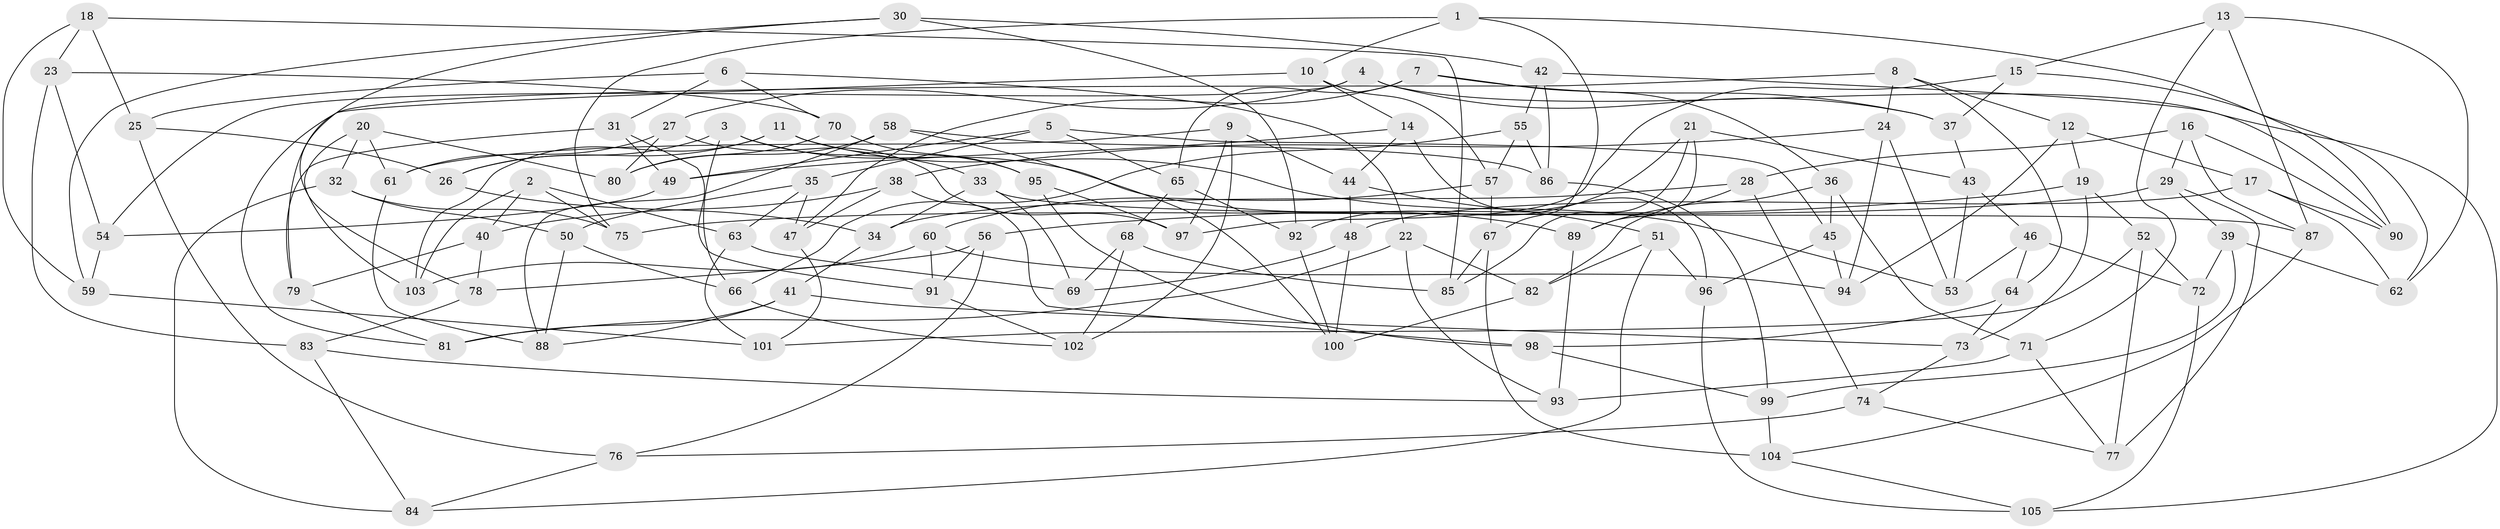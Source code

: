 // Generated by graph-tools (version 1.1) at 2025/56/03/09/25 04:56:49]
// undirected, 105 vertices, 210 edges
graph export_dot {
graph [start="1"]
  node [color=gray90,style=filled];
  1;
  2;
  3;
  4;
  5;
  6;
  7;
  8;
  9;
  10;
  11;
  12;
  13;
  14;
  15;
  16;
  17;
  18;
  19;
  20;
  21;
  22;
  23;
  24;
  25;
  26;
  27;
  28;
  29;
  30;
  31;
  32;
  33;
  34;
  35;
  36;
  37;
  38;
  39;
  40;
  41;
  42;
  43;
  44;
  45;
  46;
  47;
  48;
  49;
  50;
  51;
  52;
  53;
  54;
  55;
  56;
  57;
  58;
  59;
  60;
  61;
  62;
  63;
  64;
  65;
  66;
  67;
  68;
  69;
  70;
  71;
  72;
  73;
  74;
  75;
  76;
  77;
  78;
  79;
  80;
  81;
  82;
  83;
  84;
  85;
  86;
  87;
  88;
  89;
  90;
  91;
  92;
  93;
  94;
  95;
  96;
  97;
  98;
  99;
  100;
  101;
  102;
  103;
  104;
  105;
  1 -- 75;
  1 -- 10;
  1 -- 67;
  1 -- 90;
  2 -- 103;
  2 -- 75;
  2 -- 40;
  2 -- 63;
  3 -- 33;
  3 -- 26;
  3 -- 89;
  3 -- 66;
  4 -- 90;
  4 -- 37;
  4 -- 27;
  4 -- 54;
  5 -- 49;
  5 -- 65;
  5 -- 35;
  5 -- 45;
  6 -- 70;
  6 -- 31;
  6 -- 22;
  6 -- 25;
  7 -- 65;
  7 -- 37;
  7 -- 47;
  7 -- 36;
  8 -- 24;
  8 -- 64;
  8 -- 81;
  8 -- 12;
  9 -- 44;
  9 -- 97;
  9 -- 61;
  9 -- 102;
  10 -- 57;
  10 -- 79;
  10 -- 14;
  11 -- 95;
  11 -- 53;
  11 -- 103;
  11 -- 26;
  12 -- 17;
  12 -- 94;
  12 -- 19;
  13 -- 15;
  13 -- 62;
  13 -- 87;
  13 -- 71;
  14 -- 96;
  14 -- 44;
  14 -- 49;
  15 -- 62;
  15 -- 37;
  15 -- 97;
  16 -- 29;
  16 -- 90;
  16 -- 28;
  16 -- 87;
  17 -- 48;
  17 -- 62;
  17 -- 90;
  18 -- 25;
  18 -- 85;
  18 -- 59;
  18 -- 23;
  19 -- 52;
  19 -- 56;
  19 -- 73;
  20 -- 61;
  20 -- 80;
  20 -- 32;
  20 -- 103;
  21 -- 89;
  21 -- 43;
  21 -- 85;
  21 -- 92;
  22 -- 81;
  22 -- 82;
  22 -- 93;
  23 -- 83;
  23 -- 54;
  23 -- 70;
  24 -- 53;
  24 -- 94;
  24 -- 38;
  25 -- 26;
  25 -- 76;
  26 -- 34;
  27 -- 61;
  27 -- 97;
  27 -- 80;
  28 -- 34;
  28 -- 74;
  28 -- 89;
  29 -- 75;
  29 -- 39;
  29 -- 77;
  30 -- 42;
  30 -- 78;
  30 -- 92;
  30 -- 59;
  31 -- 79;
  31 -- 49;
  31 -- 91;
  32 -- 75;
  32 -- 84;
  32 -- 50;
  33 -- 69;
  33 -- 87;
  33 -- 34;
  34 -- 41;
  35 -- 63;
  35 -- 50;
  35 -- 47;
  36 -- 82;
  36 -- 45;
  36 -- 71;
  37 -- 43;
  38 -- 98;
  38 -- 40;
  38 -- 47;
  39 -- 62;
  39 -- 72;
  39 -- 99;
  40 -- 78;
  40 -- 79;
  41 -- 88;
  41 -- 81;
  41 -- 73;
  42 -- 55;
  42 -- 105;
  42 -- 86;
  43 -- 53;
  43 -- 46;
  44 -- 48;
  44 -- 51;
  45 -- 94;
  45 -- 96;
  46 -- 64;
  46 -- 72;
  46 -- 53;
  47 -- 101;
  48 -- 100;
  48 -- 69;
  49 -- 54;
  50 -- 88;
  50 -- 66;
  51 -- 84;
  51 -- 82;
  51 -- 96;
  52 -- 101;
  52 -- 77;
  52 -- 72;
  54 -- 59;
  55 -- 57;
  55 -- 86;
  55 -- 66;
  56 -- 91;
  56 -- 76;
  56 -- 78;
  57 -- 60;
  57 -- 67;
  58 -- 80;
  58 -- 100;
  58 -- 88;
  58 -- 86;
  59 -- 101;
  60 -- 91;
  60 -- 94;
  60 -- 103;
  61 -- 88;
  63 -- 101;
  63 -- 69;
  64 -- 73;
  64 -- 98;
  65 -- 68;
  65 -- 92;
  66 -- 102;
  67 -- 85;
  67 -- 104;
  68 -- 69;
  68 -- 85;
  68 -- 102;
  70 -- 80;
  70 -- 95;
  71 -- 77;
  71 -- 93;
  72 -- 105;
  73 -- 74;
  74 -- 77;
  74 -- 76;
  76 -- 84;
  78 -- 83;
  79 -- 81;
  82 -- 100;
  83 -- 93;
  83 -- 84;
  86 -- 99;
  87 -- 104;
  89 -- 93;
  91 -- 102;
  92 -- 100;
  95 -- 97;
  95 -- 98;
  96 -- 105;
  98 -- 99;
  99 -- 104;
  104 -- 105;
}
